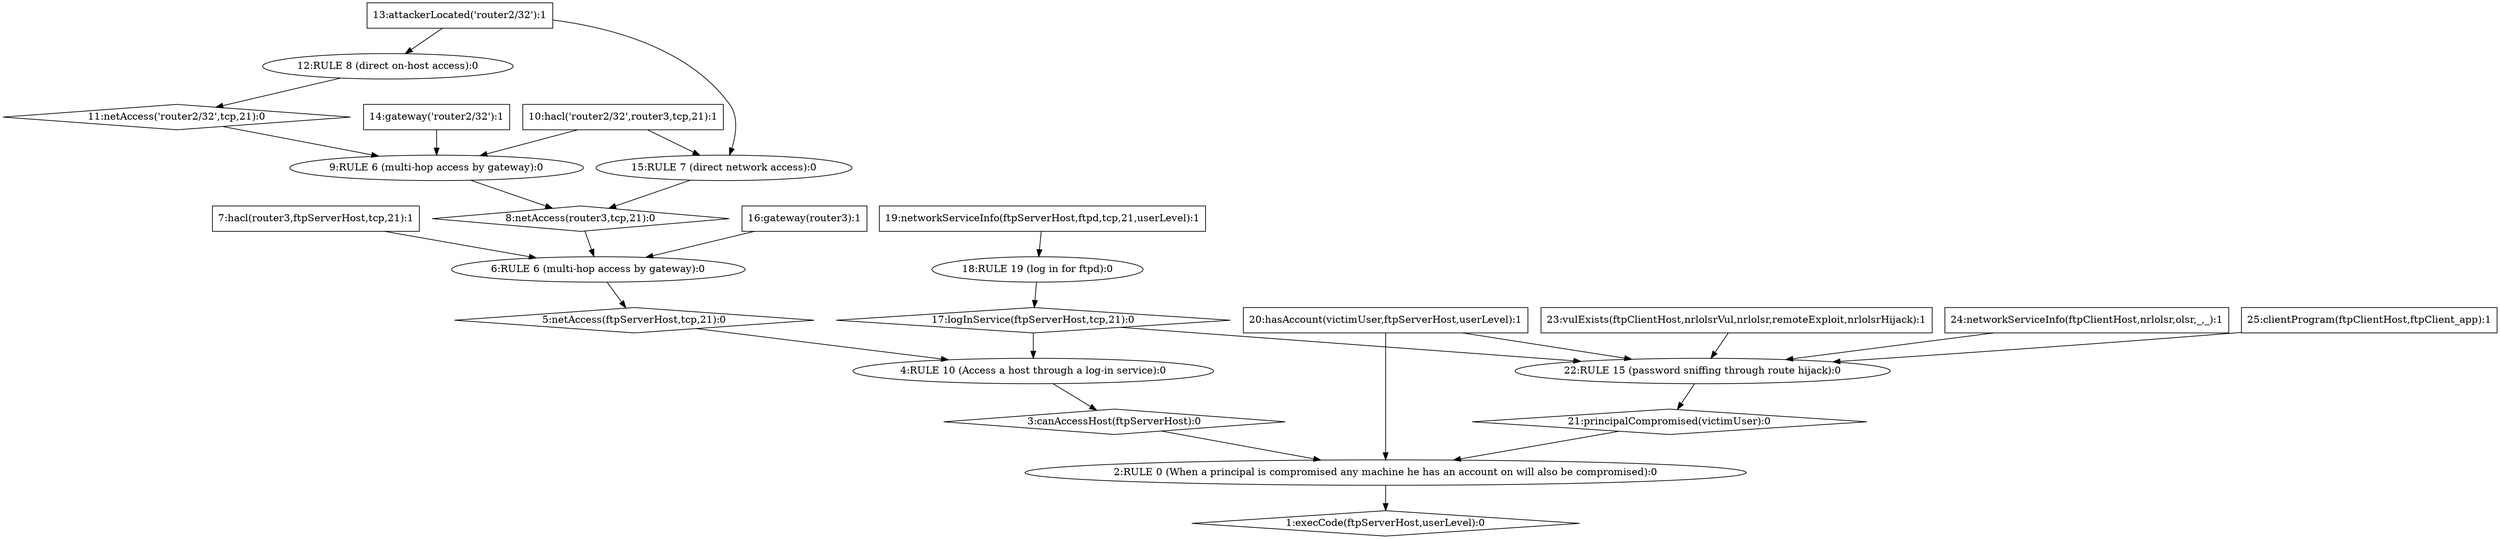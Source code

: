 digraph G {
	1 [label="1:execCode(ftpServerHost,userLevel):0",shape=diamond];
	2 [label="2:RULE 0 (When a principal is compromised any machine he has an account on will also be compromised):0",shape=ellipse];
	3 [label="3:canAccessHost(ftpServerHost):0",shape=diamond];
	4 [label="4:RULE 10 (Access a host through a log-in service):0",shape=ellipse];
	5 [label="5:netAccess(ftpServerHost,tcp,21):0",shape=diamond];
	6 [label="6:RULE 6 (multi-hop access by gateway):0",shape=ellipse];
	7 [label="7:hacl(router3,ftpServerHost,tcp,21):1",shape=box];
	8 [label="8:netAccess(router3,tcp,21):0",shape=diamond];
	9 [label="9:RULE 6 (multi-hop access by gateway):0",shape=ellipse];
	10 [label="10:hacl('router2/32',router3,tcp,21):1",shape=box];
	11 [label="11:netAccess('router2/32',tcp,21):0",shape=diamond];
	12 [label="12:RULE 8 (direct on-host access):0",shape=ellipse];
	13 [label="13:attackerLocated('router2/32'):1",shape=box];
	14 [label="14:gateway('router2/32'):1",shape=box];
	15 [label="15:RULE 7 (direct network access):0",shape=ellipse];
	16 [label="16:gateway(router3):1",shape=box];
	17 [label="17:logInService(ftpServerHost,tcp,21):0",shape=diamond];
	18 [label="18:RULE 19 (log in for ftpd):0",shape=ellipse];
	19 [label="19:networkServiceInfo(ftpServerHost,ftpd,tcp,21,userLevel):1",shape=box];
	20 [label="20:hasAccount(victimUser,ftpServerHost,userLevel):1",shape=box];
	21 [label="21:principalCompromised(victimUser):0",shape=diamond];
	22 [label="22:RULE 15 (password sniffing through route hijack):0",shape=ellipse];
	23 [label="23:vulExists(ftpClientHost,nrlolsrVul,nrlolsr,remoteExploit,nrlolsrHijack):1",shape=box];
	24 [label="24:networkServiceInfo(ftpClientHost,nrlolsr,olsr,_,_):1",shape=box];
	25 [label="25:clientProgram(ftpClientHost,ftpClient_app):1",shape=box];
	7 -> 	6;
	10 -> 	9;
	13 -> 	12;
	12 -> 	11;
	11 -> 	9;
	14 -> 	9;
	9 -> 	8;
	10 -> 	15;
	13 -> 	15;
	15 -> 	8;
	8 -> 	6;
	16 -> 	6;
	6 -> 	5;
	5 -> 	4;
	19 -> 	18;
	18 -> 	17;
	17 -> 	4;
	4 -> 	3;
	3 -> 	2;
	20 -> 	2;
	17 -> 	22;
	23 -> 	22;
	24 -> 	22;
	25 -> 	22;
	20 -> 	22;
	22 -> 	21;
	21 -> 	2;
	2 -> 	1;
}
